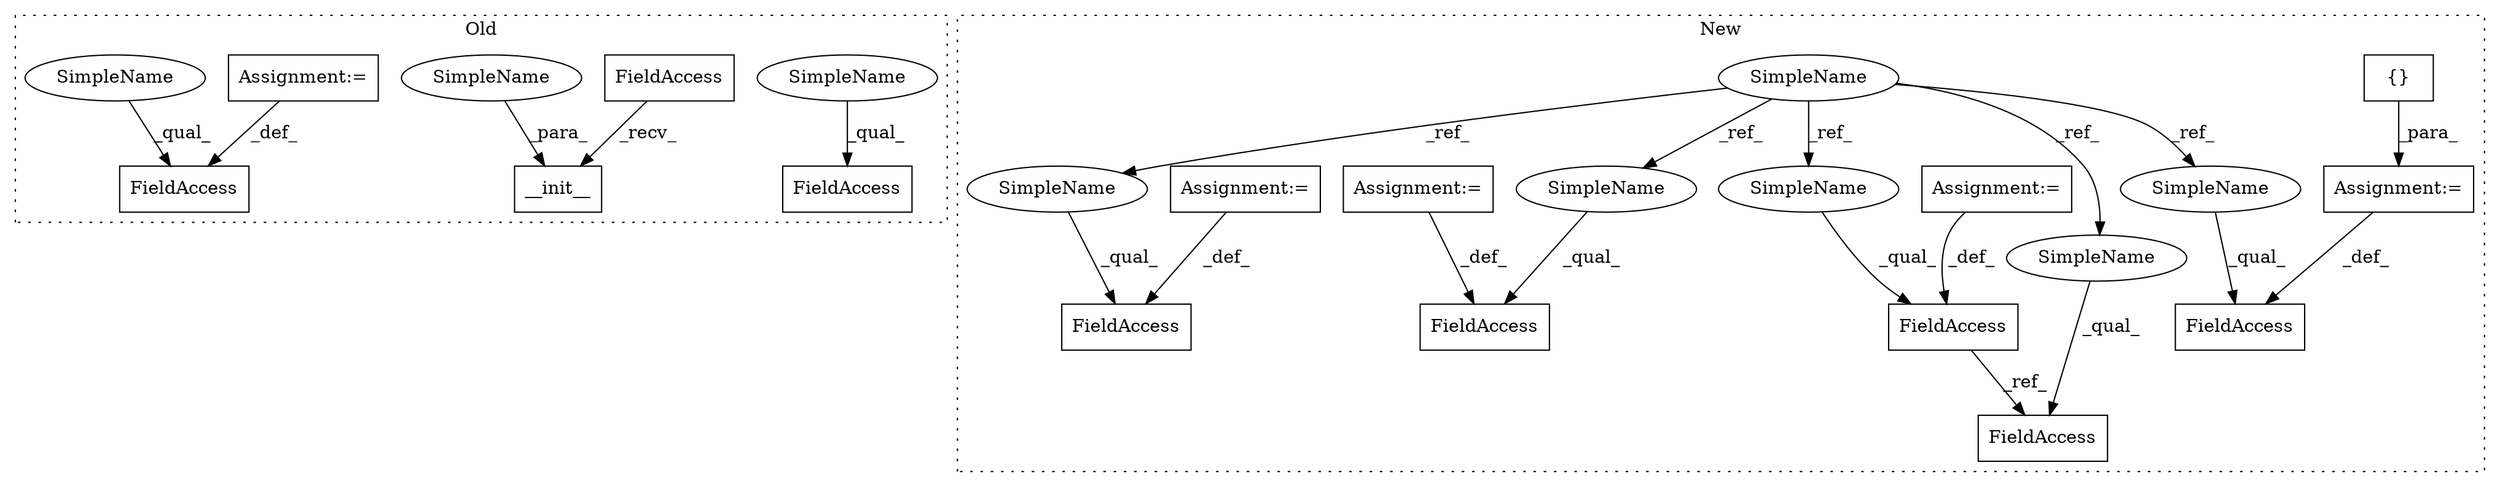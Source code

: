 digraph G {
subgraph cluster0 {
1 [label="__init__" a="32" s="25507,25520" l="9,1" shape="box"];
10 [label="FieldAccess" a="22" s="25684" l="10" shape="box"];
11 [label="FieldAccess" a="22" s="25632" l="10" shape="box"];
12 [label="Assignment:=" a="7" s="25694" l="1" shape="box"];
13 [label="FieldAccess" a="22" s="25476" l="30" shape="box"];
22 [label="SimpleName" a="42" s="25632" l="4" shape="ellipse"];
23 [label="SimpleName" a="42" s="25516" l="4" shape="ellipse"];
24 [label="SimpleName" a="42" s="25684" l="4" shape="ellipse"];
label = "Old";
style="dotted";
}
subgraph cluster1 {
2 [label="{}" a="4" s="28159" l="2" shape="box"];
3 [label="FieldAccess" a="22" s="28119" l="22" shape="box"];
4 [label="Assignment:=" a="7" s="28141" l="1" shape="box"];
5 [label="SimpleName" a="42" s="27789" l="4" shape="ellipse"];
6 [label="FieldAccess" a="22" s="28066" l="25" shape="box"];
7 [label="Assignment:=" a="7" s="28091" l="1" shape="box"];
8 [label="FieldAccess" a="22" s="28030" l="16" shape="box"];
9 [label="FieldAccess" a="22" s="28209" l="16" shape="box"];
14 [label="FieldAccess" a="22" s="28169" l="10" shape="box"];
15 [label="Assignment:=" a="7" s="28046" l="1" shape="box"];
16 [label="Assignment:=" a="7" s="28179" l="1" shape="box"];
17 [label="SimpleName" a="42" s="28030" l="4" shape="ellipse"];
18 [label="SimpleName" a="42" s="28169" l="4" shape="ellipse"];
19 [label="SimpleName" a="42" s="28066" l="4" shape="ellipse"];
20 [label="SimpleName" a="42" s="28119" l="4" shape="ellipse"];
21 [label="SimpleName" a="42" s="28209" l="4" shape="ellipse"];
label = "New";
style="dotted";
}
2 -> 4 [label="_para_"];
4 -> 3 [label="_def_"];
5 -> 17 [label="_ref_"];
5 -> 19 [label="_ref_"];
5 -> 18 [label="_ref_"];
5 -> 21 [label="_ref_"];
5 -> 20 [label="_ref_"];
7 -> 6 [label="_def_"];
8 -> 9 [label="_ref_"];
12 -> 10 [label="_def_"];
13 -> 1 [label="_recv_"];
15 -> 8 [label="_def_"];
16 -> 14 [label="_def_"];
17 -> 8 [label="_qual_"];
18 -> 14 [label="_qual_"];
19 -> 6 [label="_qual_"];
20 -> 3 [label="_qual_"];
21 -> 9 [label="_qual_"];
22 -> 11 [label="_qual_"];
23 -> 1 [label="_para_"];
24 -> 10 [label="_qual_"];
}